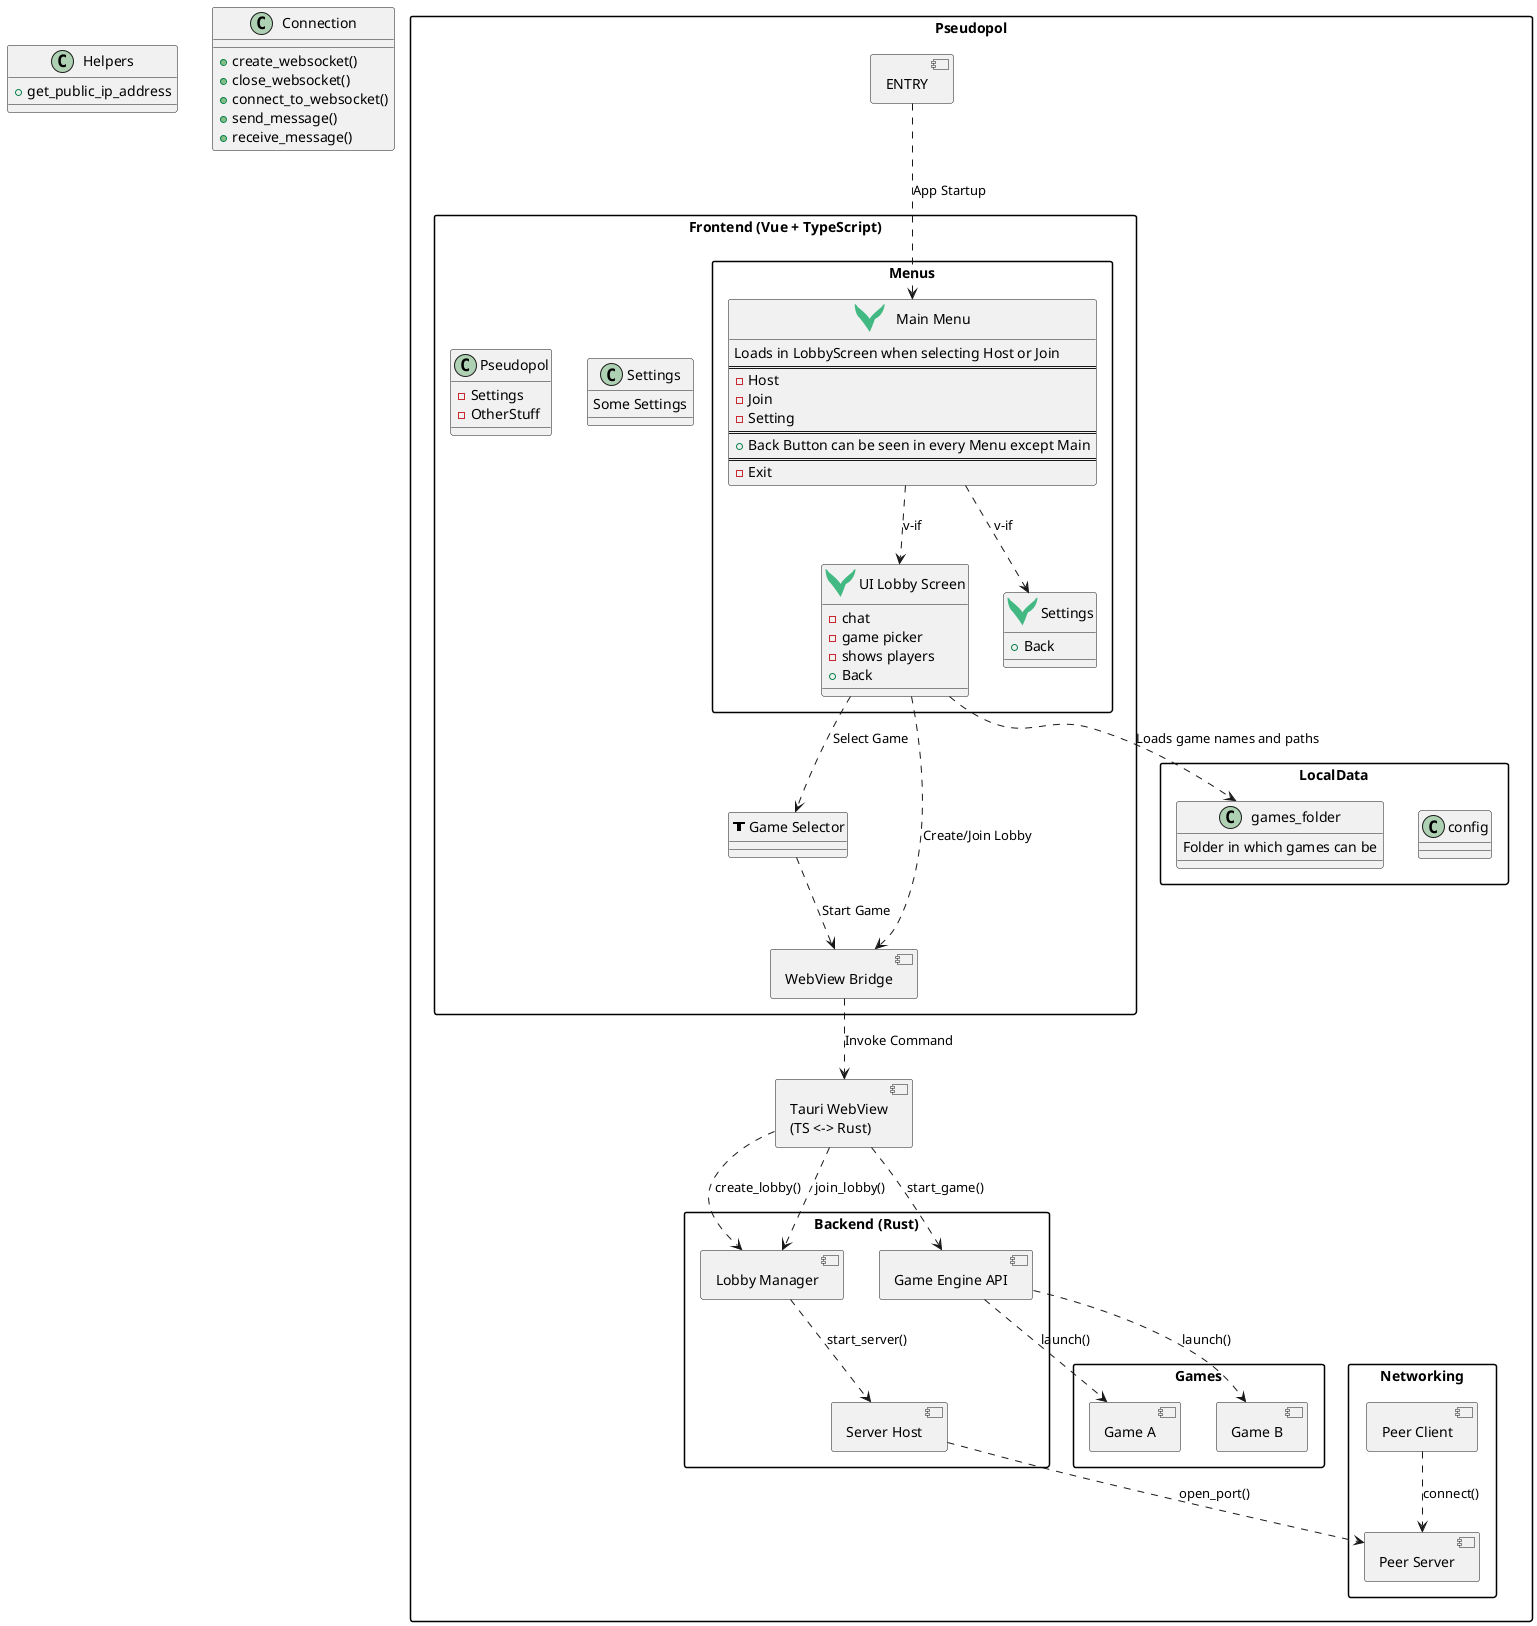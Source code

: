 @startuml
allow_mixing
' Define styles (optional)
skinparam packageStyle rectangle
skinparam monochrome false
skinparam spriteColor lightgreen


' Define the Vue sprite icon (simplified, monochrome)
sprite $vue <svg xmlns="http://www.w3.org/2000/svg" viewBox="0 0 30 30" fill="none" stroke="currentColor" stroke-width="1">
  <path d="M2.6 2.6C8.9 7.7 13.8 12.2 15 15c1.2-2.8 6.1-7.3 12.4-12.4C27.3 1.1 30 0 30 0s0 10.3-9.7 15C16.9 24.3 15 28 15 28s-1.9-3.7-9.7-13.7C0 10.3 0 0 0 0s2.7 1.1 2.6 2.6z" fill="#42b883"/>
</svg>



sprite $typeScript {
0FFFFFFFFFFFF0
0FFFFFFFFFFFF0
00000FFFF00000
00000FFFF00000
00000FFFF00000
00000FFFF00000
00000FFFF00000
00000FFFF00000
00000FFFF00000
}



' Main application
package "Pseudopol" {
    
    ' Frontend section
    package "Frontend (Vue + TypeScript)" {
       
        class "Game Selector" as GameSelector <<$typeScript>>
        class Settings {
            Some Settings
        }
        class Pseudopol {
            -Settings
            -OtherStuff
        }

        package Menus {
            
            class "UI Lobby Screen" as LobbyUI <<$vue>> {
                -chat
                -game picker
                -shows players
                +Back
            }


            class "Main Menu" as MainMenu <<$vue>> {
                Loads in LobbyScreen when selecting Host or Join
                ==
                -Host
                -Join
                -Setting
                ==
                +Back Button can be seen in every Menu except Main
                ==
                -Exit
            }

            class "Settings" as Settings<<$vue>> {
                +Back  
            }

            MainMenu ..> LobbyUI: v-if
            MainMenu ..> Settings: v-if
            
        }

        component "WebView Bridge" as WebViewBridge


    }

    component ENTRY
    ENTRY ..> MainMenu : App Startup




    package "LocalData" {
        class config
        class games_folder {
            Folder in which games can be
        }
    }

    LobbyUI ..> games_folder: Loads game names and paths



    ' Tauri bridge
    component "Tauri WebView\n(TS <-> Rust)" as TauriBridge

    ' Backend section
    package "Backend (Rust)" {
        component "Lobby Manager" as LobbyManager
        component "Server Host" as ServerHost
        component "Game Engine API" as GameEngine
    }

    ' Networking
    package "Networking" {
        component "Peer Client" as PeerClient
        component "Peer Server" as PeerServer

    }

    ' Game Logic
    package "Games" {
        component "Game A"
        component "Game B"
    }
}

        class Helpers {
            +get_public_ip_address
        }
        class Connection {
            +create_websocket()
            +close_websocket()
            +connect_to_websocket()
            +send_message()
            +receive_message()
        }

' Frontend communication
LobbyUI ..> GameSelector : Select Game
LobbyUI ..> WebViewBridge : Create/Join Lobby
GameSelector ..> WebViewBridge : Start Game

' Tauri Bridge
WebViewBridge ..> TauriBridge : Invoke Command

' Tauri to Backend
TauriBridge ..> LobbyManager : create_lobby()
TauriBridge ..> LobbyManager : join_lobby()
TauriBridge ..> GameEngine : start_game()

' Backend Communication
LobbyManager ..> ServerHost : start_server()
ServerHost ..> PeerServer : open_port()
PeerClient ..> PeerServer : connect()

' Game launch
GameEngine ..> "Game A" : launch()
GameEngine ..> "Game B" : launch()

@enduml

